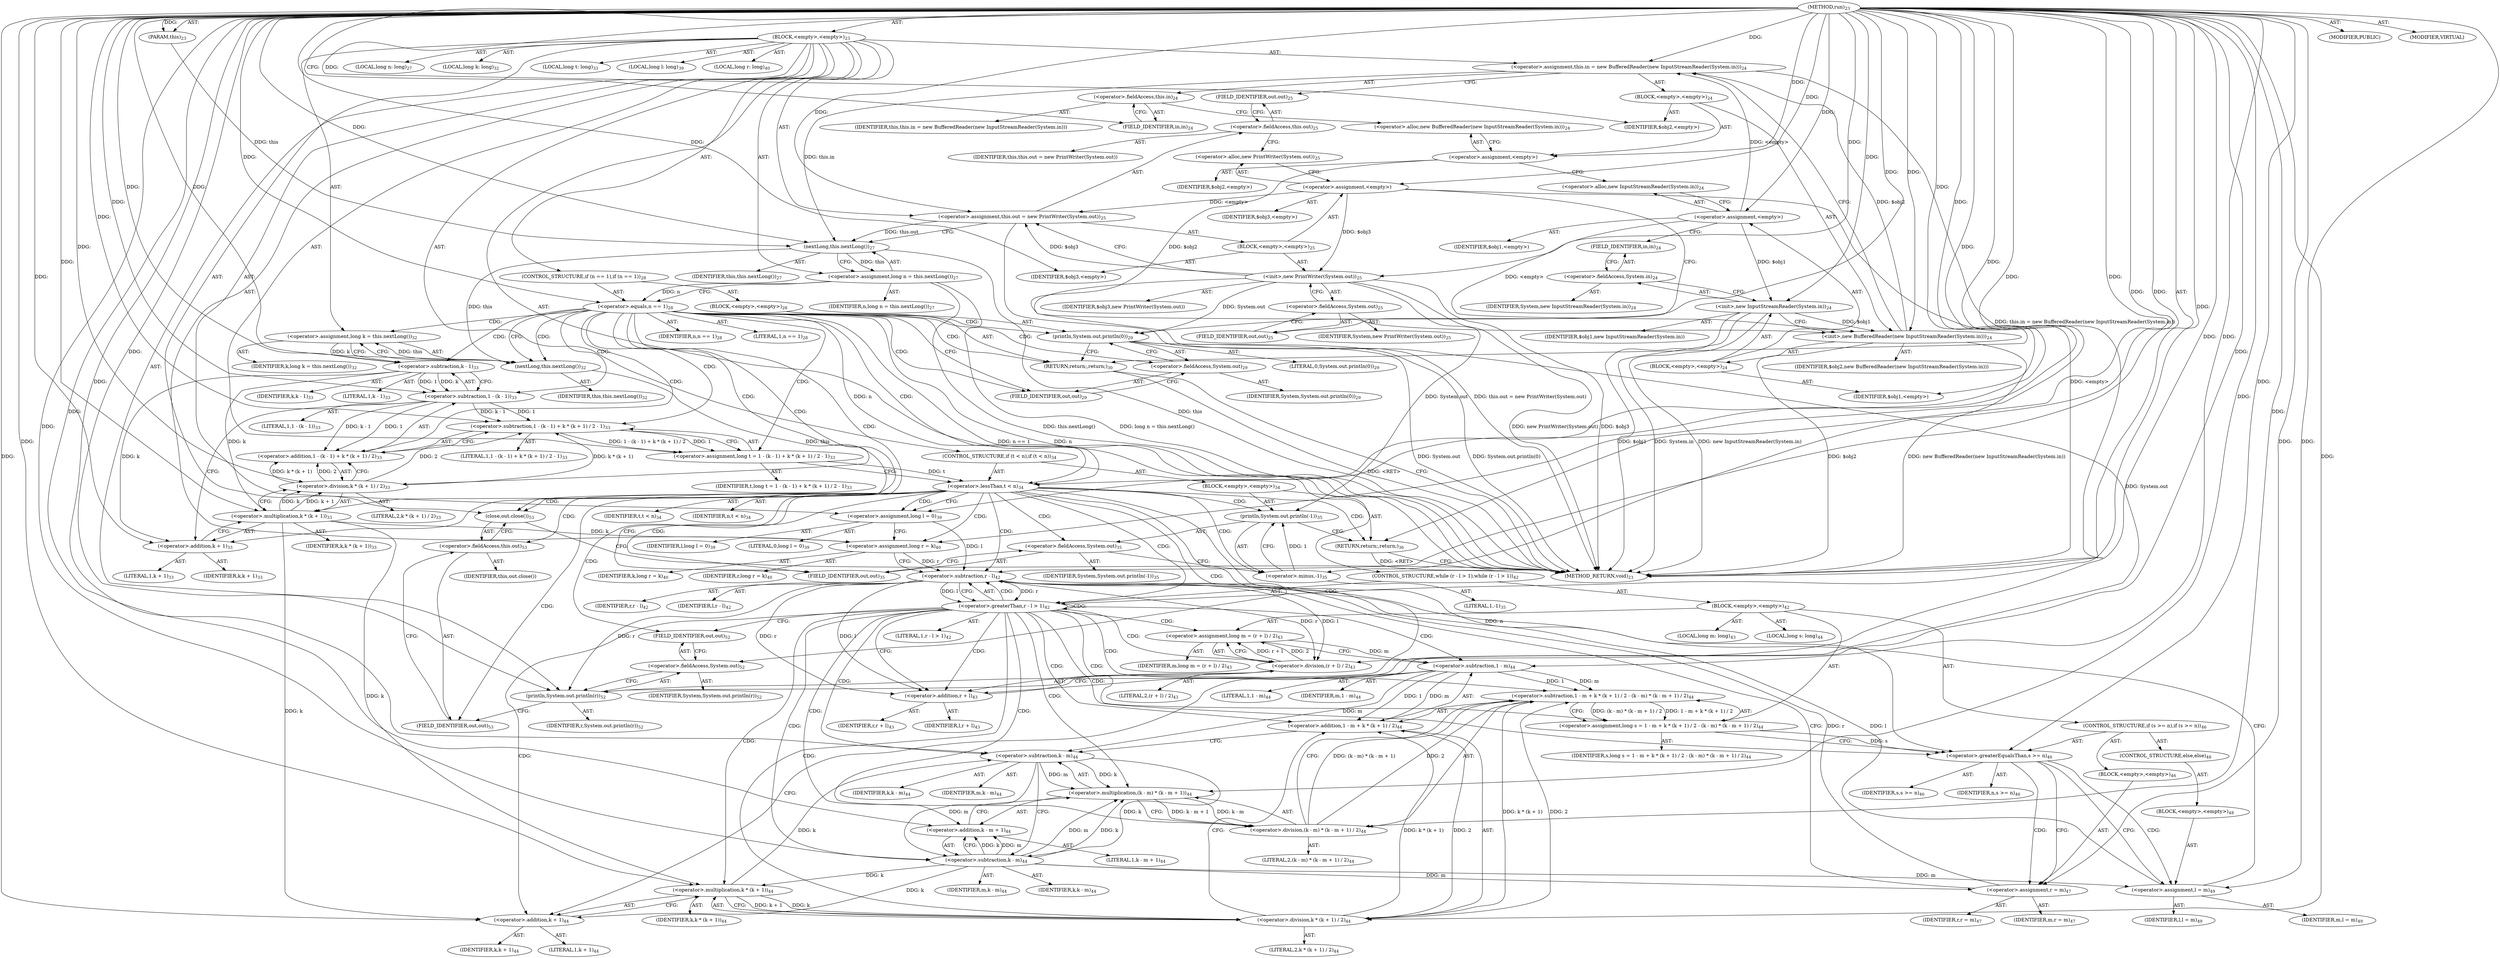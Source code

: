 digraph "run" {  
"75" [label = <(METHOD,run)<SUB>23</SUB>> ]
"6" [label = <(PARAM,this)<SUB>23</SUB>> ]
"76" [label = <(BLOCK,&lt;empty&gt;,&lt;empty&gt;)<SUB>23</SUB>> ]
"77" [label = <(&lt;operator&gt;.assignment,this.in = new BufferedReader(new InputStreamReader(System.in)))<SUB>24</SUB>> ]
"78" [label = <(&lt;operator&gt;.fieldAccess,this.in)<SUB>24</SUB>> ]
"79" [label = <(IDENTIFIER,this,this.in = new BufferedReader(new InputStreamReader(System.in)))> ]
"80" [label = <(FIELD_IDENTIFIER,in,in)<SUB>24</SUB>> ]
"81" [label = <(BLOCK,&lt;empty&gt;,&lt;empty&gt;)<SUB>24</SUB>> ]
"82" [label = <(&lt;operator&gt;.assignment,&lt;empty&gt;)> ]
"83" [label = <(IDENTIFIER,$obj2,&lt;empty&gt;)> ]
"84" [label = <(&lt;operator&gt;.alloc,new BufferedReader(new InputStreamReader(System.in)))<SUB>24</SUB>> ]
"85" [label = <(&lt;init&gt;,new BufferedReader(new InputStreamReader(System.in)))<SUB>24</SUB>> ]
"86" [label = <(IDENTIFIER,$obj2,new BufferedReader(new InputStreamReader(System.in)))> ]
"87" [label = <(BLOCK,&lt;empty&gt;,&lt;empty&gt;)<SUB>24</SUB>> ]
"88" [label = <(&lt;operator&gt;.assignment,&lt;empty&gt;)> ]
"89" [label = <(IDENTIFIER,$obj1,&lt;empty&gt;)> ]
"90" [label = <(&lt;operator&gt;.alloc,new InputStreamReader(System.in))<SUB>24</SUB>> ]
"91" [label = <(&lt;init&gt;,new InputStreamReader(System.in))<SUB>24</SUB>> ]
"92" [label = <(IDENTIFIER,$obj1,new InputStreamReader(System.in))> ]
"93" [label = <(&lt;operator&gt;.fieldAccess,System.in)<SUB>24</SUB>> ]
"94" [label = <(IDENTIFIER,System,new InputStreamReader(System.in))<SUB>24</SUB>> ]
"95" [label = <(FIELD_IDENTIFIER,in,in)<SUB>24</SUB>> ]
"96" [label = <(IDENTIFIER,$obj1,&lt;empty&gt;)> ]
"97" [label = <(IDENTIFIER,$obj2,&lt;empty&gt;)> ]
"98" [label = <(&lt;operator&gt;.assignment,this.out = new PrintWriter(System.out))<SUB>25</SUB>> ]
"99" [label = <(&lt;operator&gt;.fieldAccess,this.out)<SUB>25</SUB>> ]
"100" [label = <(IDENTIFIER,this,this.out = new PrintWriter(System.out))> ]
"101" [label = <(FIELD_IDENTIFIER,out,out)<SUB>25</SUB>> ]
"102" [label = <(BLOCK,&lt;empty&gt;,&lt;empty&gt;)<SUB>25</SUB>> ]
"103" [label = <(&lt;operator&gt;.assignment,&lt;empty&gt;)> ]
"104" [label = <(IDENTIFIER,$obj3,&lt;empty&gt;)> ]
"105" [label = <(&lt;operator&gt;.alloc,new PrintWriter(System.out))<SUB>25</SUB>> ]
"106" [label = <(&lt;init&gt;,new PrintWriter(System.out))<SUB>25</SUB>> ]
"107" [label = <(IDENTIFIER,$obj3,new PrintWriter(System.out))> ]
"108" [label = <(&lt;operator&gt;.fieldAccess,System.out)<SUB>25</SUB>> ]
"109" [label = <(IDENTIFIER,System,new PrintWriter(System.out))<SUB>25</SUB>> ]
"110" [label = <(FIELD_IDENTIFIER,out,out)<SUB>25</SUB>> ]
"111" [label = <(IDENTIFIER,$obj3,&lt;empty&gt;)> ]
"112" [label = <(LOCAL,long n: long)<SUB>27</SUB>> ]
"113" [label = <(&lt;operator&gt;.assignment,long n = this.nextLong())<SUB>27</SUB>> ]
"114" [label = <(IDENTIFIER,n,long n = this.nextLong())<SUB>27</SUB>> ]
"115" [label = <(nextLong,this.nextLong())<SUB>27</SUB>> ]
"5" [label = <(IDENTIFIER,this,this.nextLong())<SUB>27</SUB>> ]
"116" [label = <(CONTROL_STRUCTURE,if (n == 1),if (n == 1))<SUB>28</SUB>> ]
"117" [label = <(&lt;operator&gt;.equals,n == 1)<SUB>28</SUB>> ]
"118" [label = <(IDENTIFIER,n,n == 1)<SUB>28</SUB>> ]
"119" [label = <(LITERAL,1,n == 1)<SUB>28</SUB>> ]
"120" [label = <(BLOCK,&lt;empty&gt;,&lt;empty&gt;)<SUB>28</SUB>> ]
"121" [label = <(println,System.out.println(0))<SUB>29</SUB>> ]
"122" [label = <(&lt;operator&gt;.fieldAccess,System.out)<SUB>29</SUB>> ]
"123" [label = <(IDENTIFIER,System,System.out.println(0))<SUB>29</SUB>> ]
"124" [label = <(FIELD_IDENTIFIER,out,out)<SUB>29</SUB>> ]
"125" [label = <(LITERAL,0,System.out.println(0))<SUB>29</SUB>> ]
"126" [label = <(RETURN,return;,return;)<SUB>30</SUB>> ]
"127" [label = <(LOCAL,long k: long)<SUB>32</SUB>> ]
"128" [label = <(&lt;operator&gt;.assignment,long k = this.nextLong())<SUB>32</SUB>> ]
"129" [label = <(IDENTIFIER,k,long k = this.nextLong())<SUB>32</SUB>> ]
"130" [label = <(nextLong,this.nextLong())<SUB>32</SUB>> ]
"7" [label = <(IDENTIFIER,this,this.nextLong())<SUB>32</SUB>> ]
"131" [label = <(LOCAL,long t: long)<SUB>33</SUB>> ]
"132" [label = <(&lt;operator&gt;.assignment,long t = 1 - (k - 1) + k * (k + 1) / 2 - 1)<SUB>33</SUB>> ]
"133" [label = <(IDENTIFIER,t,long t = 1 - (k - 1) + k * (k + 1) / 2 - 1)<SUB>33</SUB>> ]
"134" [label = <(&lt;operator&gt;.subtraction,1 - (k - 1) + k * (k + 1) / 2 - 1)<SUB>33</SUB>> ]
"135" [label = <(&lt;operator&gt;.addition,1 - (k - 1) + k * (k + 1) / 2)<SUB>33</SUB>> ]
"136" [label = <(&lt;operator&gt;.subtraction,1 - (k - 1))<SUB>33</SUB>> ]
"137" [label = <(LITERAL,1,1 - (k - 1))<SUB>33</SUB>> ]
"138" [label = <(&lt;operator&gt;.subtraction,k - 1)<SUB>33</SUB>> ]
"139" [label = <(IDENTIFIER,k,k - 1)<SUB>33</SUB>> ]
"140" [label = <(LITERAL,1,k - 1)<SUB>33</SUB>> ]
"141" [label = <(&lt;operator&gt;.division,k * (k + 1) / 2)<SUB>33</SUB>> ]
"142" [label = <(&lt;operator&gt;.multiplication,k * (k + 1))<SUB>33</SUB>> ]
"143" [label = <(IDENTIFIER,k,k * (k + 1))<SUB>33</SUB>> ]
"144" [label = <(&lt;operator&gt;.addition,k + 1)<SUB>33</SUB>> ]
"145" [label = <(IDENTIFIER,k,k + 1)<SUB>33</SUB>> ]
"146" [label = <(LITERAL,1,k + 1)<SUB>33</SUB>> ]
"147" [label = <(LITERAL,2,k * (k + 1) / 2)<SUB>33</SUB>> ]
"148" [label = <(LITERAL,1,1 - (k - 1) + k * (k + 1) / 2 - 1)<SUB>33</SUB>> ]
"149" [label = <(CONTROL_STRUCTURE,if (t &lt; n),if (t &lt; n))<SUB>34</SUB>> ]
"150" [label = <(&lt;operator&gt;.lessThan,t &lt; n)<SUB>34</SUB>> ]
"151" [label = <(IDENTIFIER,t,t &lt; n)<SUB>34</SUB>> ]
"152" [label = <(IDENTIFIER,n,t &lt; n)<SUB>34</SUB>> ]
"153" [label = <(BLOCK,&lt;empty&gt;,&lt;empty&gt;)<SUB>34</SUB>> ]
"154" [label = <(println,System.out.println(-1))<SUB>35</SUB>> ]
"155" [label = <(&lt;operator&gt;.fieldAccess,System.out)<SUB>35</SUB>> ]
"156" [label = <(IDENTIFIER,System,System.out.println(-1))<SUB>35</SUB>> ]
"157" [label = <(FIELD_IDENTIFIER,out,out)<SUB>35</SUB>> ]
"158" [label = <(&lt;operator&gt;.minus,-1)<SUB>35</SUB>> ]
"159" [label = <(LITERAL,1,-1)<SUB>35</SUB>> ]
"160" [label = <(RETURN,return;,return;)<SUB>36</SUB>> ]
"161" [label = <(LOCAL,long l: long)<SUB>39</SUB>> ]
"162" [label = <(&lt;operator&gt;.assignment,long l = 0)<SUB>39</SUB>> ]
"163" [label = <(IDENTIFIER,l,long l = 0)<SUB>39</SUB>> ]
"164" [label = <(LITERAL,0,long l = 0)<SUB>39</SUB>> ]
"165" [label = <(LOCAL,long r: long)<SUB>40</SUB>> ]
"166" [label = <(&lt;operator&gt;.assignment,long r = k)<SUB>40</SUB>> ]
"167" [label = <(IDENTIFIER,r,long r = k)<SUB>40</SUB>> ]
"168" [label = <(IDENTIFIER,k,long r = k)<SUB>40</SUB>> ]
"169" [label = <(CONTROL_STRUCTURE,while (r - l &gt; 1),while (r - l &gt; 1))<SUB>42</SUB>> ]
"170" [label = <(&lt;operator&gt;.greaterThan,r - l &gt; 1)<SUB>42</SUB>> ]
"171" [label = <(&lt;operator&gt;.subtraction,r - l)<SUB>42</SUB>> ]
"172" [label = <(IDENTIFIER,r,r - l)<SUB>42</SUB>> ]
"173" [label = <(IDENTIFIER,l,r - l)<SUB>42</SUB>> ]
"174" [label = <(LITERAL,1,r - l &gt; 1)<SUB>42</SUB>> ]
"175" [label = <(BLOCK,&lt;empty&gt;,&lt;empty&gt;)<SUB>42</SUB>> ]
"176" [label = <(LOCAL,long m: long)<SUB>43</SUB>> ]
"177" [label = <(&lt;operator&gt;.assignment,long m = (r + l) / 2)<SUB>43</SUB>> ]
"178" [label = <(IDENTIFIER,m,long m = (r + l) / 2)<SUB>43</SUB>> ]
"179" [label = <(&lt;operator&gt;.division,(r + l) / 2)<SUB>43</SUB>> ]
"180" [label = <(&lt;operator&gt;.addition,r + l)<SUB>43</SUB>> ]
"181" [label = <(IDENTIFIER,r,r + l)<SUB>43</SUB>> ]
"182" [label = <(IDENTIFIER,l,r + l)<SUB>43</SUB>> ]
"183" [label = <(LITERAL,2,(r + l) / 2)<SUB>43</SUB>> ]
"184" [label = <(LOCAL,long s: long)<SUB>44</SUB>> ]
"185" [label = <(&lt;operator&gt;.assignment,long s = 1 - m + k * (k + 1) / 2 - (k - m) * (k - m + 1) / 2)<SUB>44</SUB>> ]
"186" [label = <(IDENTIFIER,s,long s = 1 - m + k * (k + 1) / 2 - (k - m) * (k - m + 1) / 2)<SUB>44</SUB>> ]
"187" [label = <(&lt;operator&gt;.subtraction,1 - m + k * (k + 1) / 2 - (k - m) * (k - m + 1) / 2)<SUB>44</SUB>> ]
"188" [label = <(&lt;operator&gt;.addition,1 - m + k * (k + 1) / 2)<SUB>44</SUB>> ]
"189" [label = <(&lt;operator&gt;.subtraction,1 - m)<SUB>44</SUB>> ]
"190" [label = <(LITERAL,1,1 - m)<SUB>44</SUB>> ]
"191" [label = <(IDENTIFIER,m,1 - m)<SUB>44</SUB>> ]
"192" [label = <(&lt;operator&gt;.division,k * (k + 1) / 2)<SUB>44</SUB>> ]
"193" [label = <(&lt;operator&gt;.multiplication,k * (k + 1))<SUB>44</SUB>> ]
"194" [label = <(IDENTIFIER,k,k * (k + 1))<SUB>44</SUB>> ]
"195" [label = <(&lt;operator&gt;.addition,k + 1)<SUB>44</SUB>> ]
"196" [label = <(IDENTIFIER,k,k + 1)<SUB>44</SUB>> ]
"197" [label = <(LITERAL,1,k + 1)<SUB>44</SUB>> ]
"198" [label = <(LITERAL,2,k * (k + 1) / 2)<SUB>44</SUB>> ]
"199" [label = <(&lt;operator&gt;.division,(k - m) * (k - m + 1) / 2)<SUB>44</SUB>> ]
"200" [label = <(&lt;operator&gt;.multiplication,(k - m) * (k - m + 1))<SUB>44</SUB>> ]
"201" [label = <(&lt;operator&gt;.subtraction,k - m)<SUB>44</SUB>> ]
"202" [label = <(IDENTIFIER,k,k - m)<SUB>44</SUB>> ]
"203" [label = <(IDENTIFIER,m,k - m)<SUB>44</SUB>> ]
"204" [label = <(&lt;operator&gt;.addition,k - m + 1)<SUB>44</SUB>> ]
"205" [label = <(&lt;operator&gt;.subtraction,k - m)<SUB>44</SUB>> ]
"206" [label = <(IDENTIFIER,k,k - m)<SUB>44</SUB>> ]
"207" [label = <(IDENTIFIER,m,k - m)<SUB>44</SUB>> ]
"208" [label = <(LITERAL,1,k - m + 1)<SUB>44</SUB>> ]
"209" [label = <(LITERAL,2,(k - m) * (k - m + 1) / 2)<SUB>44</SUB>> ]
"210" [label = <(CONTROL_STRUCTURE,if (s &gt;= n),if (s &gt;= n))<SUB>46</SUB>> ]
"211" [label = <(&lt;operator&gt;.greaterEqualsThan,s &gt;= n)<SUB>46</SUB>> ]
"212" [label = <(IDENTIFIER,s,s &gt;= n)<SUB>46</SUB>> ]
"213" [label = <(IDENTIFIER,n,s &gt;= n)<SUB>46</SUB>> ]
"214" [label = <(BLOCK,&lt;empty&gt;,&lt;empty&gt;)<SUB>46</SUB>> ]
"215" [label = <(&lt;operator&gt;.assignment,r = m)<SUB>47</SUB>> ]
"216" [label = <(IDENTIFIER,r,r = m)<SUB>47</SUB>> ]
"217" [label = <(IDENTIFIER,m,r = m)<SUB>47</SUB>> ]
"218" [label = <(CONTROL_STRUCTURE,else,else)<SUB>48</SUB>> ]
"219" [label = <(BLOCK,&lt;empty&gt;,&lt;empty&gt;)<SUB>48</SUB>> ]
"220" [label = <(&lt;operator&gt;.assignment,l = m)<SUB>49</SUB>> ]
"221" [label = <(IDENTIFIER,l,l = m)<SUB>49</SUB>> ]
"222" [label = <(IDENTIFIER,m,l = m)<SUB>49</SUB>> ]
"223" [label = <(println,System.out.println(r))<SUB>52</SUB>> ]
"224" [label = <(&lt;operator&gt;.fieldAccess,System.out)<SUB>52</SUB>> ]
"225" [label = <(IDENTIFIER,System,System.out.println(r))<SUB>52</SUB>> ]
"226" [label = <(FIELD_IDENTIFIER,out,out)<SUB>52</SUB>> ]
"227" [label = <(IDENTIFIER,r,System.out.println(r))<SUB>52</SUB>> ]
"228" [label = <(close,out.close())<SUB>53</SUB>> ]
"229" [label = <(&lt;operator&gt;.fieldAccess,this.out)<SUB>53</SUB>> ]
"230" [label = <(IDENTIFIER,this,out.close())> ]
"231" [label = <(FIELD_IDENTIFIER,out,out)<SUB>53</SUB>> ]
"232" [label = <(MODIFIER,PUBLIC)> ]
"233" [label = <(MODIFIER,VIRTUAL)> ]
"234" [label = <(METHOD_RETURN,void)<SUB>23</SUB>> ]
  "75" -> "6"  [ label = "AST: "] 
  "75" -> "76"  [ label = "AST: "] 
  "75" -> "232"  [ label = "AST: "] 
  "75" -> "233"  [ label = "AST: "] 
  "75" -> "234"  [ label = "AST: "] 
  "76" -> "77"  [ label = "AST: "] 
  "76" -> "98"  [ label = "AST: "] 
  "76" -> "112"  [ label = "AST: "] 
  "76" -> "113"  [ label = "AST: "] 
  "76" -> "116"  [ label = "AST: "] 
  "76" -> "127"  [ label = "AST: "] 
  "76" -> "128"  [ label = "AST: "] 
  "76" -> "131"  [ label = "AST: "] 
  "76" -> "132"  [ label = "AST: "] 
  "76" -> "149"  [ label = "AST: "] 
  "76" -> "161"  [ label = "AST: "] 
  "76" -> "162"  [ label = "AST: "] 
  "76" -> "165"  [ label = "AST: "] 
  "76" -> "166"  [ label = "AST: "] 
  "76" -> "169"  [ label = "AST: "] 
  "76" -> "223"  [ label = "AST: "] 
  "76" -> "228"  [ label = "AST: "] 
  "77" -> "78"  [ label = "AST: "] 
  "77" -> "81"  [ label = "AST: "] 
  "78" -> "79"  [ label = "AST: "] 
  "78" -> "80"  [ label = "AST: "] 
  "81" -> "82"  [ label = "AST: "] 
  "81" -> "85"  [ label = "AST: "] 
  "81" -> "97"  [ label = "AST: "] 
  "82" -> "83"  [ label = "AST: "] 
  "82" -> "84"  [ label = "AST: "] 
  "85" -> "86"  [ label = "AST: "] 
  "85" -> "87"  [ label = "AST: "] 
  "87" -> "88"  [ label = "AST: "] 
  "87" -> "91"  [ label = "AST: "] 
  "87" -> "96"  [ label = "AST: "] 
  "88" -> "89"  [ label = "AST: "] 
  "88" -> "90"  [ label = "AST: "] 
  "91" -> "92"  [ label = "AST: "] 
  "91" -> "93"  [ label = "AST: "] 
  "93" -> "94"  [ label = "AST: "] 
  "93" -> "95"  [ label = "AST: "] 
  "98" -> "99"  [ label = "AST: "] 
  "98" -> "102"  [ label = "AST: "] 
  "99" -> "100"  [ label = "AST: "] 
  "99" -> "101"  [ label = "AST: "] 
  "102" -> "103"  [ label = "AST: "] 
  "102" -> "106"  [ label = "AST: "] 
  "102" -> "111"  [ label = "AST: "] 
  "103" -> "104"  [ label = "AST: "] 
  "103" -> "105"  [ label = "AST: "] 
  "106" -> "107"  [ label = "AST: "] 
  "106" -> "108"  [ label = "AST: "] 
  "108" -> "109"  [ label = "AST: "] 
  "108" -> "110"  [ label = "AST: "] 
  "113" -> "114"  [ label = "AST: "] 
  "113" -> "115"  [ label = "AST: "] 
  "115" -> "5"  [ label = "AST: "] 
  "116" -> "117"  [ label = "AST: "] 
  "116" -> "120"  [ label = "AST: "] 
  "117" -> "118"  [ label = "AST: "] 
  "117" -> "119"  [ label = "AST: "] 
  "120" -> "121"  [ label = "AST: "] 
  "120" -> "126"  [ label = "AST: "] 
  "121" -> "122"  [ label = "AST: "] 
  "121" -> "125"  [ label = "AST: "] 
  "122" -> "123"  [ label = "AST: "] 
  "122" -> "124"  [ label = "AST: "] 
  "128" -> "129"  [ label = "AST: "] 
  "128" -> "130"  [ label = "AST: "] 
  "130" -> "7"  [ label = "AST: "] 
  "132" -> "133"  [ label = "AST: "] 
  "132" -> "134"  [ label = "AST: "] 
  "134" -> "135"  [ label = "AST: "] 
  "134" -> "148"  [ label = "AST: "] 
  "135" -> "136"  [ label = "AST: "] 
  "135" -> "141"  [ label = "AST: "] 
  "136" -> "137"  [ label = "AST: "] 
  "136" -> "138"  [ label = "AST: "] 
  "138" -> "139"  [ label = "AST: "] 
  "138" -> "140"  [ label = "AST: "] 
  "141" -> "142"  [ label = "AST: "] 
  "141" -> "147"  [ label = "AST: "] 
  "142" -> "143"  [ label = "AST: "] 
  "142" -> "144"  [ label = "AST: "] 
  "144" -> "145"  [ label = "AST: "] 
  "144" -> "146"  [ label = "AST: "] 
  "149" -> "150"  [ label = "AST: "] 
  "149" -> "153"  [ label = "AST: "] 
  "150" -> "151"  [ label = "AST: "] 
  "150" -> "152"  [ label = "AST: "] 
  "153" -> "154"  [ label = "AST: "] 
  "153" -> "160"  [ label = "AST: "] 
  "154" -> "155"  [ label = "AST: "] 
  "154" -> "158"  [ label = "AST: "] 
  "155" -> "156"  [ label = "AST: "] 
  "155" -> "157"  [ label = "AST: "] 
  "158" -> "159"  [ label = "AST: "] 
  "162" -> "163"  [ label = "AST: "] 
  "162" -> "164"  [ label = "AST: "] 
  "166" -> "167"  [ label = "AST: "] 
  "166" -> "168"  [ label = "AST: "] 
  "169" -> "170"  [ label = "AST: "] 
  "169" -> "175"  [ label = "AST: "] 
  "170" -> "171"  [ label = "AST: "] 
  "170" -> "174"  [ label = "AST: "] 
  "171" -> "172"  [ label = "AST: "] 
  "171" -> "173"  [ label = "AST: "] 
  "175" -> "176"  [ label = "AST: "] 
  "175" -> "177"  [ label = "AST: "] 
  "175" -> "184"  [ label = "AST: "] 
  "175" -> "185"  [ label = "AST: "] 
  "175" -> "210"  [ label = "AST: "] 
  "177" -> "178"  [ label = "AST: "] 
  "177" -> "179"  [ label = "AST: "] 
  "179" -> "180"  [ label = "AST: "] 
  "179" -> "183"  [ label = "AST: "] 
  "180" -> "181"  [ label = "AST: "] 
  "180" -> "182"  [ label = "AST: "] 
  "185" -> "186"  [ label = "AST: "] 
  "185" -> "187"  [ label = "AST: "] 
  "187" -> "188"  [ label = "AST: "] 
  "187" -> "199"  [ label = "AST: "] 
  "188" -> "189"  [ label = "AST: "] 
  "188" -> "192"  [ label = "AST: "] 
  "189" -> "190"  [ label = "AST: "] 
  "189" -> "191"  [ label = "AST: "] 
  "192" -> "193"  [ label = "AST: "] 
  "192" -> "198"  [ label = "AST: "] 
  "193" -> "194"  [ label = "AST: "] 
  "193" -> "195"  [ label = "AST: "] 
  "195" -> "196"  [ label = "AST: "] 
  "195" -> "197"  [ label = "AST: "] 
  "199" -> "200"  [ label = "AST: "] 
  "199" -> "209"  [ label = "AST: "] 
  "200" -> "201"  [ label = "AST: "] 
  "200" -> "204"  [ label = "AST: "] 
  "201" -> "202"  [ label = "AST: "] 
  "201" -> "203"  [ label = "AST: "] 
  "204" -> "205"  [ label = "AST: "] 
  "204" -> "208"  [ label = "AST: "] 
  "205" -> "206"  [ label = "AST: "] 
  "205" -> "207"  [ label = "AST: "] 
  "210" -> "211"  [ label = "AST: "] 
  "210" -> "214"  [ label = "AST: "] 
  "210" -> "218"  [ label = "AST: "] 
  "211" -> "212"  [ label = "AST: "] 
  "211" -> "213"  [ label = "AST: "] 
  "214" -> "215"  [ label = "AST: "] 
  "215" -> "216"  [ label = "AST: "] 
  "215" -> "217"  [ label = "AST: "] 
  "218" -> "219"  [ label = "AST: "] 
  "219" -> "220"  [ label = "AST: "] 
  "220" -> "221"  [ label = "AST: "] 
  "220" -> "222"  [ label = "AST: "] 
  "223" -> "224"  [ label = "AST: "] 
  "223" -> "227"  [ label = "AST: "] 
  "224" -> "225"  [ label = "AST: "] 
  "224" -> "226"  [ label = "AST: "] 
  "228" -> "229"  [ label = "AST: "] 
  "229" -> "230"  [ label = "AST: "] 
  "229" -> "231"  [ label = "AST: "] 
  "77" -> "101"  [ label = "CFG: "] 
  "98" -> "115"  [ label = "CFG: "] 
  "113" -> "117"  [ label = "CFG: "] 
  "128" -> "138"  [ label = "CFG: "] 
  "132" -> "150"  [ label = "CFG: "] 
  "162" -> "166"  [ label = "CFG: "] 
  "166" -> "171"  [ label = "CFG: "] 
  "223" -> "231"  [ label = "CFG: "] 
  "228" -> "234"  [ label = "CFG: "] 
  "78" -> "84"  [ label = "CFG: "] 
  "99" -> "105"  [ label = "CFG: "] 
  "115" -> "113"  [ label = "CFG: "] 
  "117" -> "124"  [ label = "CFG: "] 
  "117" -> "130"  [ label = "CFG: "] 
  "130" -> "128"  [ label = "CFG: "] 
  "134" -> "132"  [ label = "CFG: "] 
  "150" -> "157"  [ label = "CFG: "] 
  "150" -> "162"  [ label = "CFG: "] 
  "170" -> "180"  [ label = "CFG: "] 
  "170" -> "226"  [ label = "CFG: "] 
  "224" -> "223"  [ label = "CFG: "] 
  "229" -> "228"  [ label = "CFG: "] 
  "80" -> "78"  [ label = "CFG: "] 
  "82" -> "90"  [ label = "CFG: "] 
  "85" -> "77"  [ label = "CFG: "] 
  "101" -> "99"  [ label = "CFG: "] 
  "103" -> "110"  [ label = "CFG: "] 
  "106" -> "98"  [ label = "CFG: "] 
  "121" -> "126"  [ label = "CFG: "] 
  "126" -> "234"  [ label = "CFG: "] 
  "135" -> "134"  [ label = "CFG: "] 
  "154" -> "160"  [ label = "CFG: "] 
  "160" -> "234"  [ label = "CFG: "] 
  "171" -> "170"  [ label = "CFG: "] 
  "177" -> "189"  [ label = "CFG: "] 
  "185" -> "211"  [ label = "CFG: "] 
  "226" -> "224"  [ label = "CFG: "] 
  "231" -> "229"  [ label = "CFG: "] 
  "84" -> "82"  [ label = "CFG: "] 
  "105" -> "103"  [ label = "CFG: "] 
  "108" -> "106"  [ label = "CFG: "] 
  "122" -> "121"  [ label = "CFG: "] 
  "136" -> "144"  [ label = "CFG: "] 
  "141" -> "135"  [ label = "CFG: "] 
  "155" -> "158"  [ label = "CFG: "] 
  "158" -> "154"  [ label = "CFG: "] 
  "179" -> "177"  [ label = "CFG: "] 
  "187" -> "185"  [ label = "CFG: "] 
  "211" -> "215"  [ label = "CFG: "] 
  "211" -> "220"  [ label = "CFG: "] 
  "88" -> "95"  [ label = "CFG: "] 
  "91" -> "85"  [ label = "CFG: "] 
  "110" -> "108"  [ label = "CFG: "] 
  "124" -> "122"  [ label = "CFG: "] 
  "138" -> "136"  [ label = "CFG: "] 
  "142" -> "141"  [ label = "CFG: "] 
  "157" -> "155"  [ label = "CFG: "] 
  "180" -> "179"  [ label = "CFG: "] 
  "188" -> "201"  [ label = "CFG: "] 
  "199" -> "187"  [ label = "CFG: "] 
  "215" -> "171"  [ label = "CFG: "] 
  "90" -> "88"  [ label = "CFG: "] 
  "93" -> "91"  [ label = "CFG: "] 
  "144" -> "142"  [ label = "CFG: "] 
  "189" -> "195"  [ label = "CFG: "] 
  "192" -> "188"  [ label = "CFG: "] 
  "200" -> "199"  [ label = "CFG: "] 
  "220" -> "171"  [ label = "CFG: "] 
  "95" -> "93"  [ label = "CFG: "] 
  "193" -> "192"  [ label = "CFG: "] 
  "201" -> "205"  [ label = "CFG: "] 
  "204" -> "200"  [ label = "CFG: "] 
  "195" -> "193"  [ label = "CFG: "] 
  "205" -> "204"  [ label = "CFG: "] 
  "75" -> "80"  [ label = "CFG: "] 
  "126" -> "234"  [ label = "DDG: &lt;RET&gt;"] 
  "160" -> "234"  [ label = "DDG: &lt;RET&gt;"] 
  "85" -> "234"  [ label = "DDG: $obj2"] 
  "91" -> "234"  [ label = "DDG: $obj1"] 
  "91" -> "234"  [ label = "DDG: System.in"] 
  "91" -> "234"  [ label = "DDG: new InputStreamReader(System.in)"] 
  "85" -> "234"  [ label = "DDG: new BufferedReader(new InputStreamReader(System.in))"] 
  "77" -> "234"  [ label = "DDG: this.in = new BufferedReader(new InputStreamReader(System.in))"] 
  "103" -> "234"  [ label = "DDG: &lt;empty&gt;"] 
  "106" -> "234"  [ label = "DDG: $obj3"] 
  "106" -> "234"  [ label = "DDG: new PrintWriter(System.out)"] 
  "98" -> "234"  [ label = "DDG: this.out = new PrintWriter(System.out)"] 
  "115" -> "234"  [ label = "DDG: this"] 
  "113" -> "234"  [ label = "DDG: this.nextLong()"] 
  "113" -> "234"  [ label = "DDG: long n = this.nextLong()"] 
  "117" -> "234"  [ label = "DDG: n"] 
  "117" -> "234"  [ label = "DDG: n == 1"] 
  "121" -> "234"  [ label = "DDG: System.out"] 
  "121" -> "234"  [ label = "DDG: System.out.println(0)"] 
  "75" -> "6"  [ label = "DDG: "] 
  "88" -> "77"  [ label = "DDG: &lt;empty&gt;"] 
  "85" -> "77"  [ label = "DDG: $obj2"] 
  "75" -> "77"  [ label = "DDG: "] 
  "103" -> "98"  [ label = "DDG: &lt;empty&gt;"] 
  "106" -> "98"  [ label = "DDG: $obj3"] 
  "75" -> "98"  [ label = "DDG: "] 
  "115" -> "113"  [ label = "DDG: this"] 
  "130" -> "128"  [ label = "DDG: this"] 
  "134" -> "132"  [ label = "DDG: 1 - (k - 1) + k * (k + 1) / 2"] 
  "134" -> "132"  [ label = "DDG: 1"] 
  "75" -> "162"  [ label = "DDG: "] 
  "142" -> "166"  [ label = "DDG: k"] 
  "75" -> "166"  [ label = "DDG: "] 
  "106" -> "223"  [ label = "DDG: System.out"] 
  "171" -> "223"  [ label = "DDG: r"] 
  "75" -> "223"  [ label = "DDG: "] 
  "130" -> "228"  [ label = "DDG: this"] 
  "75" -> "82"  [ label = "DDG: "] 
  "75" -> "97"  [ label = "DDG: "] 
  "75" -> "103"  [ label = "DDG: "] 
  "75" -> "111"  [ label = "DDG: "] 
  "6" -> "115"  [ label = "DDG: this"] 
  "77" -> "115"  [ label = "DDG: this.in"] 
  "98" -> "115"  [ label = "DDG: this.out"] 
  "75" -> "115"  [ label = "DDG: "] 
  "113" -> "117"  [ label = "DDG: n"] 
  "75" -> "117"  [ label = "DDG: "] 
  "75" -> "126"  [ label = "DDG: "] 
  "115" -> "130"  [ label = "DDG: this"] 
  "75" -> "130"  [ label = "DDG: "] 
  "136" -> "134"  [ label = "DDG: 1"] 
  "136" -> "134"  [ label = "DDG: k - 1"] 
  "141" -> "134"  [ label = "DDG: k * (k + 1)"] 
  "141" -> "134"  [ label = "DDG: 2"] 
  "75" -> "134"  [ label = "DDG: "] 
  "132" -> "150"  [ label = "DDG: t"] 
  "75" -> "150"  [ label = "DDG: "] 
  "117" -> "150"  [ label = "DDG: n"] 
  "75" -> "160"  [ label = "DDG: "] 
  "171" -> "170"  [ label = "DDG: r"] 
  "171" -> "170"  [ label = "DDG: l"] 
  "75" -> "170"  [ label = "DDG: "] 
  "179" -> "177"  [ label = "DDG: r + l"] 
  "179" -> "177"  [ label = "DDG: 2"] 
  "187" -> "185"  [ label = "DDG: 1 - m + k * (k + 1) / 2"] 
  "187" -> "185"  [ label = "DDG: (k - m) * (k - m + 1) / 2"] 
  "82" -> "85"  [ label = "DDG: $obj2"] 
  "75" -> "85"  [ label = "DDG: "] 
  "88" -> "85"  [ label = "DDG: &lt;empty&gt;"] 
  "91" -> "85"  [ label = "DDG: $obj1"] 
  "103" -> "106"  [ label = "DDG: $obj3"] 
  "75" -> "106"  [ label = "DDG: "] 
  "106" -> "121"  [ label = "DDG: System.out"] 
  "75" -> "121"  [ label = "DDG: "] 
  "136" -> "135"  [ label = "DDG: 1"] 
  "136" -> "135"  [ label = "DDG: k - 1"] 
  "141" -> "135"  [ label = "DDG: k * (k + 1)"] 
  "141" -> "135"  [ label = "DDG: 2"] 
  "106" -> "154"  [ label = "DDG: System.out"] 
  "158" -> "154"  [ label = "DDG: 1"] 
  "166" -> "171"  [ label = "DDG: r"] 
  "215" -> "171"  [ label = "DDG: r"] 
  "75" -> "171"  [ label = "DDG: "] 
  "162" -> "171"  [ label = "DDG: l"] 
  "220" -> "171"  [ label = "DDG: l"] 
  "75" -> "88"  [ label = "DDG: "] 
  "75" -> "96"  [ label = "DDG: "] 
  "75" -> "136"  [ label = "DDG: "] 
  "138" -> "136"  [ label = "DDG: k"] 
  "138" -> "136"  [ label = "DDG: 1"] 
  "142" -> "141"  [ label = "DDG: k"] 
  "142" -> "141"  [ label = "DDG: k + 1"] 
  "75" -> "141"  [ label = "DDG: "] 
  "75" -> "158"  [ label = "DDG: "] 
  "171" -> "179"  [ label = "DDG: r"] 
  "75" -> "179"  [ label = "DDG: "] 
  "171" -> "179"  [ label = "DDG: l"] 
  "189" -> "187"  [ label = "DDG: 1"] 
  "189" -> "187"  [ label = "DDG: m"] 
  "192" -> "187"  [ label = "DDG: k * (k + 1)"] 
  "192" -> "187"  [ label = "DDG: 2"] 
  "199" -> "187"  [ label = "DDG: (k - m) * (k - m + 1)"] 
  "199" -> "187"  [ label = "DDG: 2"] 
  "185" -> "211"  [ label = "DDG: s"] 
  "75" -> "211"  [ label = "DDG: "] 
  "150" -> "211"  [ label = "DDG: n"] 
  "205" -> "215"  [ label = "DDG: m"] 
  "75" -> "215"  [ label = "DDG: "] 
  "88" -> "91"  [ label = "DDG: $obj1"] 
  "75" -> "91"  [ label = "DDG: "] 
  "128" -> "138"  [ label = "DDG: k"] 
  "75" -> "138"  [ label = "DDG: "] 
  "75" -> "142"  [ label = "DDG: "] 
  "138" -> "142"  [ label = "DDG: k"] 
  "171" -> "180"  [ label = "DDG: r"] 
  "75" -> "180"  [ label = "DDG: "] 
  "171" -> "180"  [ label = "DDG: l"] 
  "189" -> "188"  [ label = "DDG: 1"] 
  "189" -> "188"  [ label = "DDG: m"] 
  "192" -> "188"  [ label = "DDG: k * (k + 1)"] 
  "192" -> "188"  [ label = "DDG: 2"] 
  "200" -> "199"  [ label = "DDG: k - m"] 
  "200" -> "199"  [ label = "DDG: k - m + 1"] 
  "75" -> "199"  [ label = "DDG: "] 
  "205" -> "220"  [ label = "DDG: m"] 
  "75" -> "220"  [ label = "DDG: "] 
  "138" -> "144"  [ label = "DDG: k"] 
  "75" -> "144"  [ label = "DDG: "] 
  "75" -> "189"  [ label = "DDG: "] 
  "177" -> "189"  [ label = "DDG: m"] 
  "193" -> "192"  [ label = "DDG: k"] 
  "193" -> "192"  [ label = "DDG: k + 1"] 
  "75" -> "192"  [ label = "DDG: "] 
  "201" -> "200"  [ label = "DDG: k"] 
  "201" -> "200"  [ label = "DDG: m"] 
  "205" -> "200"  [ label = "DDG: k"] 
  "205" -> "200"  [ label = "DDG: m"] 
  "75" -> "200"  [ label = "DDG: "] 
  "75" -> "193"  [ label = "DDG: "] 
  "205" -> "193"  [ label = "DDG: k"] 
  "142" -> "193"  [ label = "DDG: k"] 
  "193" -> "201"  [ label = "DDG: k"] 
  "75" -> "201"  [ label = "DDG: "] 
  "189" -> "201"  [ label = "DDG: m"] 
  "205" -> "204"  [ label = "DDG: k"] 
  "205" -> "204"  [ label = "DDG: m"] 
  "75" -> "204"  [ label = "DDG: "] 
  "205" -> "195"  [ label = "DDG: k"] 
  "75" -> "195"  [ label = "DDG: "] 
  "142" -> "195"  [ label = "DDG: k"] 
  "201" -> "205"  [ label = "DDG: k"] 
  "75" -> "205"  [ label = "DDG: "] 
  "201" -> "205"  [ label = "DDG: m"] 
  "117" -> "136"  [ label = "CDG: "] 
  "117" -> "128"  [ label = "CDG: "] 
  "117" -> "132"  [ label = "CDG: "] 
  "117" -> "150"  [ label = "CDG: "] 
  "117" -> "121"  [ label = "CDG: "] 
  "117" -> "144"  [ label = "CDG: "] 
  "117" -> "134"  [ label = "CDG: "] 
  "117" -> "138"  [ label = "CDG: "] 
  "117" -> "130"  [ label = "CDG: "] 
  "117" -> "141"  [ label = "CDG: "] 
  "117" -> "122"  [ label = "CDG: "] 
  "117" -> "142"  [ label = "CDG: "] 
  "117" -> "126"  [ label = "CDG: "] 
  "117" -> "135"  [ label = "CDG: "] 
  "117" -> "124"  [ label = "CDG: "] 
  "150" -> "154"  [ label = "CDG: "] 
  "150" -> "226"  [ label = "CDG: "] 
  "150" -> "162"  [ label = "CDG: "] 
  "150" -> "228"  [ label = "CDG: "] 
  "150" -> "170"  [ label = "CDG: "] 
  "150" -> "223"  [ label = "CDG: "] 
  "150" -> "231"  [ label = "CDG: "] 
  "150" -> "224"  [ label = "CDG: "] 
  "150" -> "155"  [ label = "CDG: "] 
  "150" -> "158"  [ label = "CDG: "] 
  "150" -> "171"  [ label = "CDG: "] 
  "150" -> "160"  [ label = "CDG: "] 
  "150" -> "166"  [ label = "CDG: "] 
  "150" -> "157"  [ label = "CDG: "] 
  "150" -> "229"  [ label = "CDG: "] 
  "170" -> "188"  [ label = "CDG: "] 
  "170" -> "192"  [ label = "CDG: "] 
  "170" -> "179"  [ label = "CDG: "] 
  "170" -> "185"  [ label = "CDG: "] 
  "170" -> "189"  [ label = "CDG: "] 
  "170" -> "204"  [ label = "CDG: "] 
  "170" -> "170"  [ label = "CDG: "] 
  "170" -> "195"  [ label = "CDG: "] 
  "170" -> "187"  [ label = "CDG: "] 
  "170" -> "201"  [ label = "CDG: "] 
  "170" -> "180"  [ label = "CDG: "] 
  "170" -> "205"  [ label = "CDG: "] 
  "170" -> "171"  [ label = "CDG: "] 
  "170" -> "193"  [ label = "CDG: "] 
  "170" -> "200"  [ label = "CDG: "] 
  "170" -> "199"  [ label = "CDG: "] 
  "170" -> "177"  [ label = "CDG: "] 
  "170" -> "211"  [ label = "CDG: "] 
  "211" -> "215"  [ label = "CDG: "] 
  "211" -> "220"  [ label = "CDG: "] 
}

